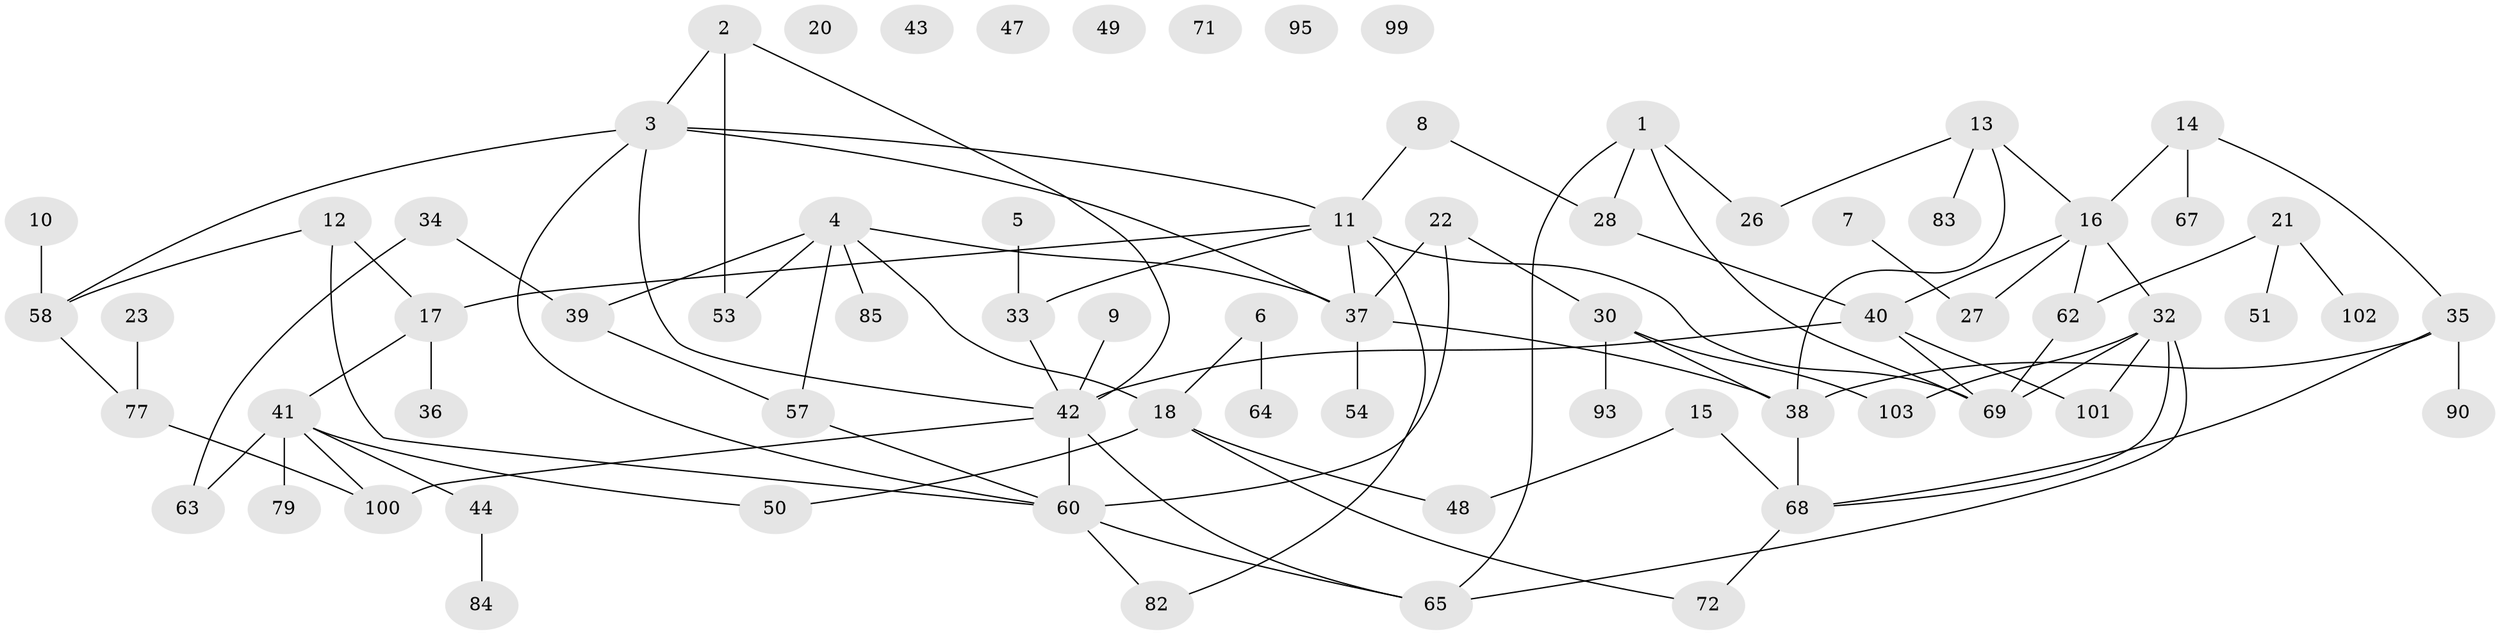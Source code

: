 // Generated by graph-tools (version 1.1) at 2025/23/03/03/25 07:23:28]
// undirected, 72 vertices, 97 edges
graph export_dot {
graph [start="1"]
  node [color=gray90,style=filled];
  1 [super="+96"];
  2 [super="+61"];
  3 [super="+88"];
  4 [super="+73"];
  5;
  6;
  7;
  8 [super="+24"];
  9;
  10;
  11 [super="+25"];
  12 [super="+92"];
  13 [super="+56"];
  14 [super="+78"];
  15 [super="+52"];
  16 [super="+89"];
  17 [super="+29"];
  18 [super="+19"];
  20;
  21 [super="+76"];
  22;
  23;
  26;
  27;
  28 [super="+31"];
  30 [super="+59"];
  32 [super="+94"];
  33 [super="+104"];
  34 [super="+87"];
  35 [super="+46"];
  36;
  37 [super="+45"];
  38;
  39;
  40 [super="+98"];
  41 [super="+86"];
  42 [super="+55"];
  43;
  44;
  47;
  48;
  49 [super="+75"];
  50;
  51;
  53;
  54;
  57 [super="+70"];
  58 [super="+91"];
  60 [super="+97"];
  62;
  63;
  64;
  65 [super="+66"];
  67;
  68 [super="+81"];
  69 [super="+74"];
  71;
  72;
  77 [super="+80"];
  79;
  82;
  83;
  84;
  85;
  90;
  93;
  95;
  99;
  100;
  101;
  102;
  103;
  1 -- 69;
  1 -- 65;
  1 -- 26;
  1 -- 28;
  2 -- 42;
  2 -- 53;
  2 -- 3;
  3 -- 58;
  3 -- 42;
  3 -- 11;
  3 -- 60;
  3 -- 37;
  4 -- 37;
  4 -- 53;
  4 -- 57;
  4 -- 85;
  4 -- 39;
  4 -- 18;
  5 -- 33;
  6 -- 18;
  6 -- 64;
  7 -- 27;
  8 -- 11;
  8 -- 28;
  9 -- 42;
  10 -- 58;
  11 -- 69;
  11 -- 33;
  11 -- 17;
  11 -- 82;
  11 -- 37;
  12 -- 60;
  12 -- 17;
  12 -- 58;
  13 -- 26;
  13 -- 83;
  13 -- 16;
  13 -- 38;
  14 -- 67;
  14 -- 16;
  14 -- 35;
  15 -- 68;
  15 -- 48;
  16 -- 32;
  16 -- 27;
  16 -- 62;
  16 -- 40;
  17 -- 36 [weight=2];
  17 -- 41;
  18 -- 48;
  18 -- 50;
  18 -- 72;
  21 -- 62;
  21 -- 102;
  21 -- 51;
  22 -- 30;
  22 -- 37;
  22 -- 60;
  23 -- 77;
  28 -- 40;
  30 -- 38;
  30 -- 93;
  30 -- 103;
  32 -- 101;
  32 -- 103;
  32 -- 68;
  32 -- 69;
  32 -- 65;
  33 -- 42;
  34 -- 39;
  34 -- 63;
  35 -- 68;
  35 -- 90;
  35 -- 38;
  37 -- 54;
  37 -- 38;
  38 -- 68;
  39 -- 57;
  40 -- 42;
  40 -- 69;
  40 -- 101;
  41 -- 63;
  41 -- 100;
  41 -- 50;
  41 -- 44;
  41 -- 79;
  42 -- 65;
  42 -- 100;
  42 -- 60;
  44 -- 84;
  57 -- 60;
  58 -- 77;
  60 -- 65;
  60 -- 82;
  62 -- 69;
  68 -- 72;
  77 -- 100;
}
